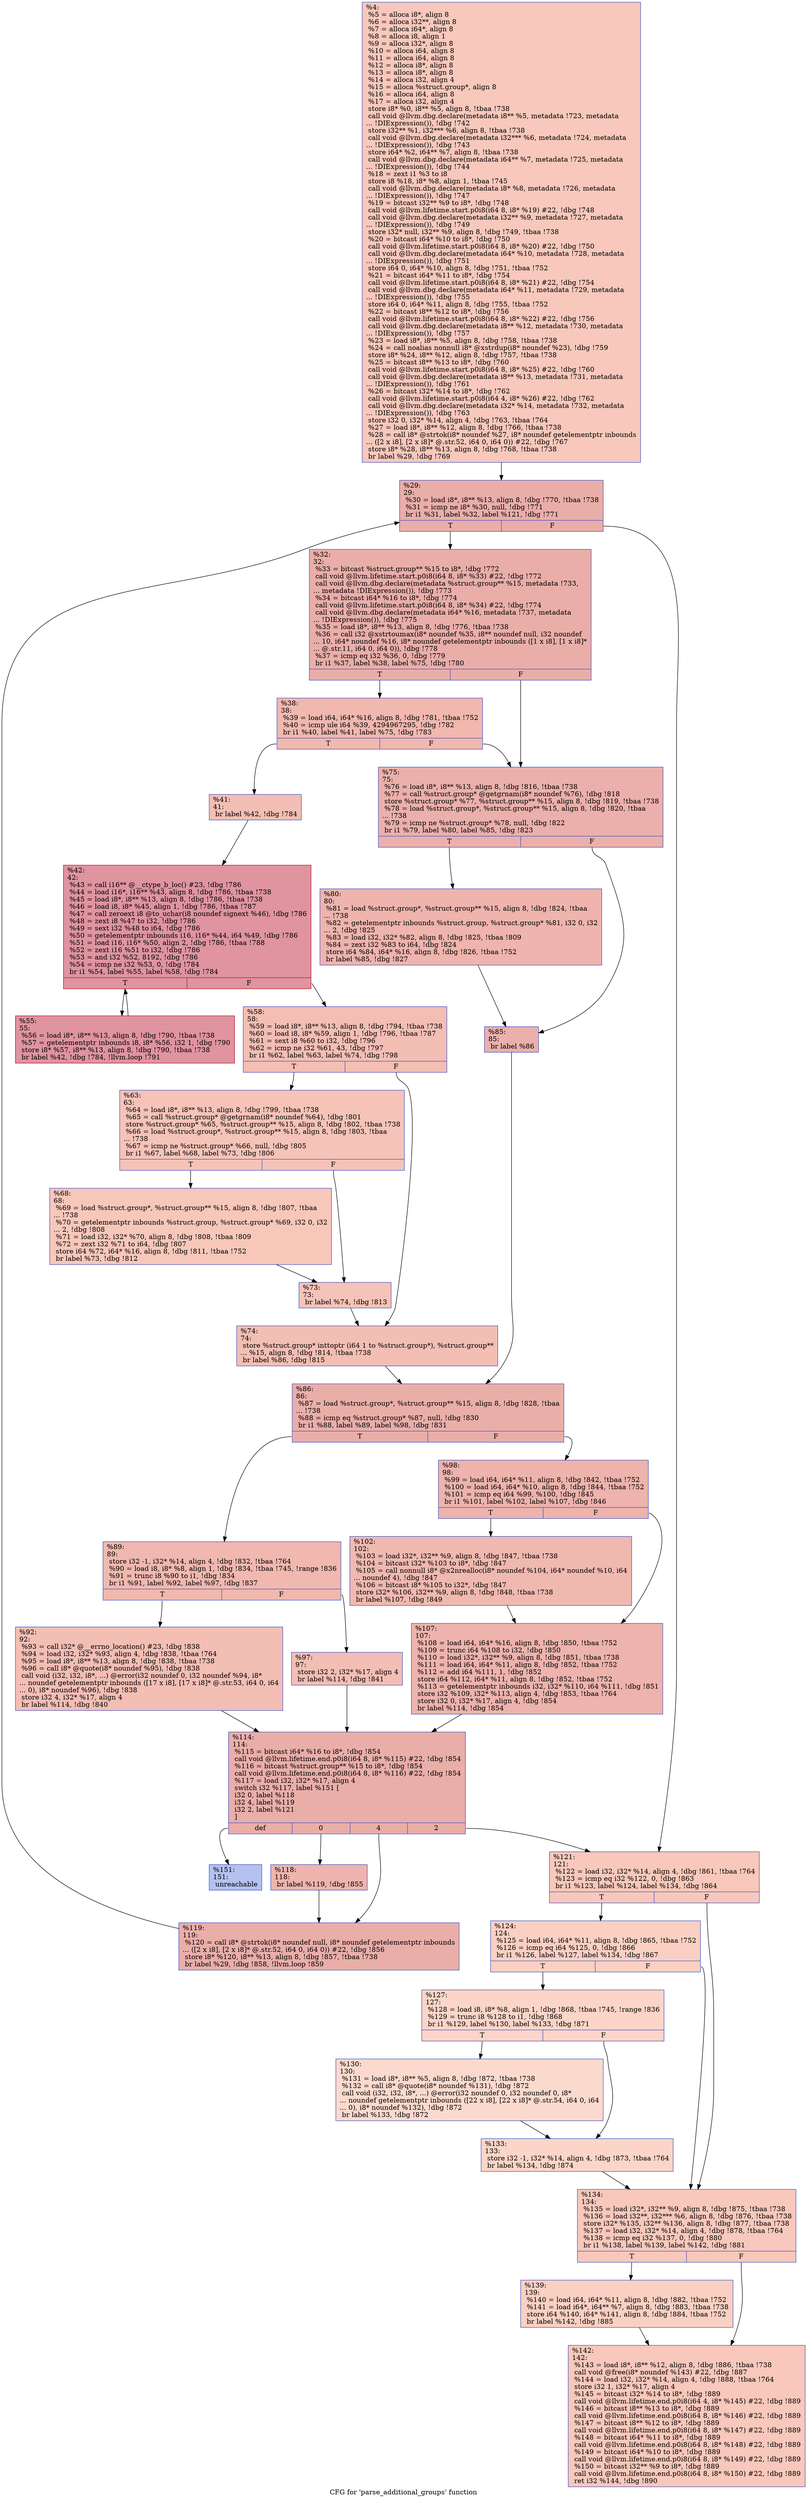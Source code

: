 digraph "CFG for 'parse_additional_groups' function" {
	label="CFG for 'parse_additional_groups' function";

	Node0x1016950 [shape=record,color="#3d50c3ff", style=filled, fillcolor="#ed836670",label="{%4:\l  %5 = alloca i8*, align 8\l  %6 = alloca i32**, align 8\l  %7 = alloca i64*, align 8\l  %8 = alloca i8, align 1\l  %9 = alloca i32*, align 8\l  %10 = alloca i64, align 8\l  %11 = alloca i64, align 8\l  %12 = alloca i8*, align 8\l  %13 = alloca i8*, align 8\l  %14 = alloca i32, align 4\l  %15 = alloca %struct.group*, align 8\l  %16 = alloca i64, align 8\l  %17 = alloca i32, align 4\l  store i8* %0, i8** %5, align 8, !tbaa !738\l  call void @llvm.dbg.declare(metadata i8** %5, metadata !723, metadata\l... !DIExpression()), !dbg !742\l  store i32** %1, i32*** %6, align 8, !tbaa !738\l  call void @llvm.dbg.declare(metadata i32*** %6, metadata !724, metadata\l... !DIExpression()), !dbg !743\l  store i64* %2, i64** %7, align 8, !tbaa !738\l  call void @llvm.dbg.declare(metadata i64** %7, metadata !725, metadata\l... !DIExpression()), !dbg !744\l  %18 = zext i1 %3 to i8\l  store i8 %18, i8* %8, align 1, !tbaa !745\l  call void @llvm.dbg.declare(metadata i8* %8, metadata !726, metadata\l... !DIExpression()), !dbg !747\l  %19 = bitcast i32** %9 to i8*, !dbg !748\l  call void @llvm.lifetime.start.p0i8(i64 8, i8* %19) #22, !dbg !748\l  call void @llvm.dbg.declare(metadata i32** %9, metadata !727, metadata\l... !DIExpression()), !dbg !749\l  store i32* null, i32** %9, align 8, !dbg !749, !tbaa !738\l  %20 = bitcast i64* %10 to i8*, !dbg !750\l  call void @llvm.lifetime.start.p0i8(i64 8, i8* %20) #22, !dbg !750\l  call void @llvm.dbg.declare(metadata i64* %10, metadata !728, metadata\l... !DIExpression()), !dbg !751\l  store i64 0, i64* %10, align 8, !dbg !751, !tbaa !752\l  %21 = bitcast i64* %11 to i8*, !dbg !754\l  call void @llvm.lifetime.start.p0i8(i64 8, i8* %21) #22, !dbg !754\l  call void @llvm.dbg.declare(metadata i64* %11, metadata !729, metadata\l... !DIExpression()), !dbg !755\l  store i64 0, i64* %11, align 8, !dbg !755, !tbaa !752\l  %22 = bitcast i8** %12 to i8*, !dbg !756\l  call void @llvm.lifetime.start.p0i8(i64 8, i8* %22) #22, !dbg !756\l  call void @llvm.dbg.declare(metadata i8** %12, metadata !730, metadata\l... !DIExpression()), !dbg !757\l  %23 = load i8*, i8** %5, align 8, !dbg !758, !tbaa !738\l  %24 = call noalias nonnull i8* @xstrdup(i8* noundef %23), !dbg !759\l  store i8* %24, i8** %12, align 8, !dbg !757, !tbaa !738\l  %25 = bitcast i8** %13 to i8*, !dbg !760\l  call void @llvm.lifetime.start.p0i8(i64 8, i8* %25) #22, !dbg !760\l  call void @llvm.dbg.declare(metadata i8** %13, metadata !731, metadata\l... !DIExpression()), !dbg !761\l  %26 = bitcast i32* %14 to i8*, !dbg !762\l  call void @llvm.lifetime.start.p0i8(i64 4, i8* %26) #22, !dbg !762\l  call void @llvm.dbg.declare(metadata i32* %14, metadata !732, metadata\l... !DIExpression()), !dbg !763\l  store i32 0, i32* %14, align 4, !dbg !763, !tbaa !764\l  %27 = load i8*, i8** %12, align 8, !dbg !766, !tbaa !738\l  %28 = call i8* @strtok(i8* noundef %27, i8* noundef getelementptr inbounds\l... ([2 x i8], [2 x i8]* @.str.52, i64 0, i64 0)) #22, !dbg !767\l  store i8* %28, i8** %13, align 8, !dbg !768, !tbaa !738\l  br label %29, !dbg !769\l}"];
	Node0x1016950 -> Node0x1017160;
	Node0x1017160 [shape=record,color="#3d50c3ff", style=filled, fillcolor="#d0473d70",label="{%29:\l29:                                               \l  %30 = load i8*, i8** %13, align 8, !dbg !770, !tbaa !738\l  %31 = icmp ne i8* %30, null, !dbg !771\l  br i1 %31, label %32, label %121, !dbg !771\l|{<s0>T|<s1>F}}"];
	Node0x1017160:s0 -> Node0x10171b0;
	Node0x1017160:s1 -> Node0x1042c70;
	Node0x10171b0 [shape=record,color="#3d50c3ff", style=filled, fillcolor="#d0473d70",label="{%32:\l32:                                               \l  %33 = bitcast %struct.group** %15 to i8*, !dbg !772\l  call void @llvm.lifetime.start.p0i8(i64 8, i8* %33) #22, !dbg !772\l  call void @llvm.dbg.declare(metadata %struct.group** %15, metadata !733,\l... metadata !DIExpression()), !dbg !773\l  %34 = bitcast i64* %16 to i8*, !dbg !774\l  call void @llvm.lifetime.start.p0i8(i64 8, i8* %34) #22, !dbg !774\l  call void @llvm.dbg.declare(metadata i64* %16, metadata !737, metadata\l... !DIExpression()), !dbg !775\l  %35 = load i8*, i8** %13, align 8, !dbg !776, !tbaa !738\l  %36 = call i32 @xstrtoumax(i8* noundef %35, i8** noundef null, i32 noundef\l... 10, i64* noundef %16, i8* noundef getelementptr inbounds ([1 x i8], [1 x i8]*\l... @.str.11, i64 0, i64 0)), !dbg !778\l  %37 = icmp eq i32 %36, 0, !dbg !779\l  br i1 %37, label %38, label %75, !dbg !780\l|{<s0>T|<s1>F}}"];
	Node0x10171b0:s0 -> Node0x1017200;
	Node0x10171b0:s1 -> Node0x1042860;
	Node0x1017200 [shape=record,color="#3d50c3ff", style=filled, fillcolor="#dc5d4a70",label="{%38:\l38:                                               \l  %39 = load i64, i64* %16, align 8, !dbg !781, !tbaa !752\l  %40 = icmp ule i64 %39, 4294967295, !dbg !782\l  br i1 %40, label %41, label %75, !dbg !783\l|{<s0>T|<s1>F}}"];
	Node0x1017200:s0 -> Node0x1017250;
	Node0x1017200:s1 -> Node0x1042860;
	Node0x1017250 [shape=record,color="#3d50c3ff", style=filled, fillcolor="#e36c5570",label="{%41:\l41:                                               \l  br label %42, !dbg !784\l}"];
	Node0x1017250 -> Node0x10172a0;
	Node0x10172a0 [shape=record,color="#b70d28ff", style=filled, fillcolor="#b70d2870",label="{%42:\l42:                                               \l  %43 = call i16** @__ctype_b_loc() #23, !dbg !786\l  %44 = load i16*, i16** %43, align 8, !dbg !786, !tbaa !738\l  %45 = load i8*, i8** %13, align 8, !dbg !786, !tbaa !738\l  %46 = load i8, i8* %45, align 1, !dbg !786, !tbaa !787\l  %47 = call zeroext i8 @to_uchar(i8 noundef signext %46), !dbg !786\l  %48 = zext i8 %47 to i32, !dbg !786\l  %49 = sext i32 %48 to i64, !dbg !786\l  %50 = getelementptr inbounds i16, i16* %44, i64 %49, !dbg !786\l  %51 = load i16, i16* %50, align 2, !dbg !786, !tbaa !788\l  %52 = zext i16 %51 to i32, !dbg !786\l  %53 = and i32 %52, 8192, !dbg !786\l  %54 = icmp ne i32 %53, 0, !dbg !784\l  br i1 %54, label %55, label %58, !dbg !784\l|{<s0>T|<s1>F}}"];
	Node0x10172a0:s0 -> Node0x10172f0;
	Node0x10172a0:s1 -> Node0x1017340;
	Node0x10172f0 [shape=record,color="#b70d28ff", style=filled, fillcolor="#b70d2870",label="{%55:\l55:                                               \l  %56 = load i8*, i8** %13, align 8, !dbg !790, !tbaa !738\l  %57 = getelementptr inbounds i8, i8* %56, i32 1, !dbg !790\l  store i8* %57, i8** %13, align 8, !dbg !790, !tbaa !738\l  br label %42, !dbg !784, !llvm.loop !791\l}"];
	Node0x10172f0 -> Node0x10172a0;
	Node0x1017340 [shape=record,color="#3d50c3ff", style=filled, fillcolor="#e36c5570",label="{%58:\l58:                                               \l  %59 = load i8*, i8** %13, align 8, !dbg !794, !tbaa !738\l  %60 = load i8, i8* %59, align 1, !dbg !796, !tbaa !787\l  %61 = sext i8 %60 to i32, !dbg !796\l  %62 = icmp ne i32 %61, 43, !dbg !797\l  br i1 %62, label %63, label %74, !dbg !798\l|{<s0>T|<s1>F}}"];
	Node0x1017340:s0 -> Node0x1017390;
	Node0x1017340:s1 -> Node0x1042810;
	Node0x1017390 [shape=record,color="#3d50c3ff", style=filled, fillcolor="#e8765c70",label="{%63:\l63:                                               \l  %64 = load i8*, i8** %13, align 8, !dbg !799, !tbaa !738\l  %65 = call %struct.group* @getgrnam(i8* noundef %64), !dbg !801\l  store %struct.group* %65, %struct.group** %15, align 8, !dbg !802, !tbaa !738\l  %66 = load %struct.group*, %struct.group** %15, align 8, !dbg !803, !tbaa\l... !738\l  %67 = icmp ne %struct.group* %66, null, !dbg !805\l  br i1 %67, label %68, label %73, !dbg !806\l|{<s0>T|<s1>F}}"];
	Node0x1017390:s0 -> Node0x1042770;
	Node0x1017390:s1 -> Node0x10427c0;
	Node0x1042770 [shape=record,color="#3d50c3ff", style=filled, fillcolor="#ec7f6370",label="{%68:\l68:                                               \l  %69 = load %struct.group*, %struct.group** %15, align 8, !dbg !807, !tbaa\l... !738\l  %70 = getelementptr inbounds %struct.group, %struct.group* %69, i32 0, i32\l... 2, !dbg !808\l  %71 = load i32, i32* %70, align 8, !dbg !808, !tbaa !809\l  %72 = zext i32 %71 to i64, !dbg !807\l  store i64 %72, i64* %16, align 8, !dbg !811, !tbaa !752\l  br label %73, !dbg !812\l}"];
	Node0x1042770 -> Node0x10427c0;
	Node0x10427c0 [shape=record,color="#3d50c3ff", style=filled, fillcolor="#e8765c70",label="{%73:\l73:                                               \l  br label %74, !dbg !813\l}"];
	Node0x10427c0 -> Node0x1042810;
	Node0x1042810 [shape=record,color="#3d50c3ff", style=filled, fillcolor="#e36c5570",label="{%74:\l74:                                               \l  store %struct.group* inttoptr (i64 1 to %struct.group*), %struct.group**\l... %15, align 8, !dbg !814, !tbaa !738\l  br label %86, !dbg !815\l}"];
	Node0x1042810 -> Node0x1042950;
	Node0x1042860 [shape=record,color="#3d50c3ff", style=filled, fillcolor="#d24b4070",label="{%75:\l75:                                               \l  %76 = load i8*, i8** %13, align 8, !dbg !816, !tbaa !738\l  %77 = call %struct.group* @getgrnam(i8* noundef %76), !dbg !818\l  store %struct.group* %77, %struct.group** %15, align 8, !dbg !819, !tbaa !738\l  %78 = load %struct.group*, %struct.group** %15, align 8, !dbg !820, !tbaa\l... !738\l  %79 = icmp ne %struct.group* %78, null, !dbg !822\l  br i1 %79, label %80, label %85, !dbg !823\l|{<s0>T|<s1>F}}"];
	Node0x1042860:s0 -> Node0x10428b0;
	Node0x1042860:s1 -> Node0x1042900;
	Node0x10428b0 [shape=record,color="#3d50c3ff", style=filled, fillcolor="#d8564670",label="{%80:\l80:                                               \l  %81 = load %struct.group*, %struct.group** %15, align 8, !dbg !824, !tbaa\l... !738\l  %82 = getelementptr inbounds %struct.group, %struct.group* %81, i32 0, i32\l... 2, !dbg !825\l  %83 = load i32, i32* %82, align 8, !dbg !825, !tbaa !809\l  %84 = zext i32 %83 to i64, !dbg !824\l  store i64 %84, i64* %16, align 8, !dbg !826, !tbaa !752\l  br label %85, !dbg !827\l}"];
	Node0x10428b0 -> Node0x1042900;
	Node0x1042900 [shape=record,color="#3d50c3ff", style=filled, fillcolor="#d24b4070",label="{%85:\l85:                                               \l  br label %86\l}"];
	Node0x1042900 -> Node0x1042950;
	Node0x1042950 [shape=record,color="#3d50c3ff", style=filled, fillcolor="#d0473d70",label="{%86:\l86:                                               \l  %87 = load %struct.group*, %struct.group** %15, align 8, !dbg !828, !tbaa\l... !738\l  %88 = icmp eq %struct.group* %87, null, !dbg !830\l  br i1 %88, label %89, label %98, !dbg !831\l|{<s0>T|<s1>F}}"];
	Node0x1042950:s0 -> Node0x10429a0;
	Node0x1042950:s1 -> Node0x1042a90;
	Node0x10429a0 [shape=record,color="#3d50c3ff", style=filled, fillcolor="#dc5d4a70",label="{%89:\l89:                                               \l  store i32 -1, i32* %14, align 4, !dbg !832, !tbaa !764\l  %90 = load i8, i8* %8, align 1, !dbg !834, !tbaa !745, !range !836\l  %91 = trunc i8 %90 to i1, !dbg !834\l  br i1 %91, label %92, label %97, !dbg !837\l|{<s0>T|<s1>F}}"];
	Node0x10429a0:s0 -> Node0x10429f0;
	Node0x10429a0:s1 -> Node0x1042a40;
	Node0x10429f0 [shape=record,color="#3d50c3ff", style=filled, fillcolor="#e36c5570",label="{%92:\l92:                                               \l  %93 = call i32* @__errno_location() #23, !dbg !838\l  %94 = load i32, i32* %93, align 4, !dbg !838, !tbaa !764\l  %95 = load i8*, i8** %13, align 8, !dbg !838, !tbaa !738\l  %96 = call i8* @quote(i8* noundef %95), !dbg !838\l  call void (i32, i32, i8*, ...) @error(i32 noundef 0, i32 noundef %94, i8*\l... noundef getelementptr inbounds ([17 x i8], [17 x i8]* @.str.53, i64 0, i64\l... 0), i8* noundef %96), !dbg !838\l  store i32 4, i32* %17, align 4\l  br label %114, !dbg !840\l}"];
	Node0x10429f0 -> Node0x1042b80;
	Node0x1042a40 [shape=record,color="#3d50c3ff", style=filled, fillcolor="#e36c5570",label="{%97:\l97:                                               \l  store i32 2, i32* %17, align 4\l  br label %114, !dbg !841\l}"];
	Node0x1042a40 -> Node0x1042b80;
	Node0x1042a90 [shape=record,color="#3d50c3ff", style=filled, fillcolor="#d6524470",label="{%98:\l98:                                               \l  %99 = load i64, i64* %11, align 8, !dbg !842, !tbaa !752\l  %100 = load i64, i64* %10, align 8, !dbg !844, !tbaa !752\l  %101 = icmp eq i64 %99, %100, !dbg !845\l  br i1 %101, label %102, label %107, !dbg !846\l|{<s0>T|<s1>F}}"];
	Node0x1042a90:s0 -> Node0x1042ae0;
	Node0x1042a90:s1 -> Node0x1042b30;
	Node0x1042ae0 [shape=record,color="#3d50c3ff", style=filled, fillcolor="#de614d70",label="{%102:\l102:                                              \l  %103 = load i32*, i32** %9, align 8, !dbg !847, !tbaa !738\l  %104 = bitcast i32* %103 to i8*, !dbg !847\l  %105 = call nonnull i8* @x2nrealloc(i8* noundef %104, i64* noundef %10, i64\l... noundef 4), !dbg !847\l  %106 = bitcast i8* %105 to i32*, !dbg !847\l  store i32* %106, i32** %9, align 8, !dbg !848, !tbaa !738\l  br label %107, !dbg !849\l}"];
	Node0x1042ae0 -> Node0x1042b30;
	Node0x1042b30 [shape=record,color="#3d50c3ff", style=filled, fillcolor="#d6524470",label="{%107:\l107:                                              \l  %108 = load i64, i64* %16, align 8, !dbg !850, !tbaa !752\l  %109 = trunc i64 %108 to i32, !dbg !850\l  %110 = load i32*, i32** %9, align 8, !dbg !851, !tbaa !738\l  %111 = load i64, i64* %11, align 8, !dbg !852, !tbaa !752\l  %112 = add i64 %111, 1, !dbg !852\l  store i64 %112, i64* %11, align 8, !dbg !852, !tbaa !752\l  %113 = getelementptr inbounds i32, i32* %110, i64 %111, !dbg !851\l  store i32 %109, i32* %113, align 4, !dbg !853, !tbaa !764\l  store i32 0, i32* %17, align 4, !dbg !854\l  br label %114, !dbg !854\l}"];
	Node0x1042b30 -> Node0x1042b80;
	Node0x1042b80 [shape=record,color="#3d50c3ff", style=filled, fillcolor="#d0473d70",label="{%114:\l114:                                              \l  %115 = bitcast i64* %16 to i8*, !dbg !854\l  call void @llvm.lifetime.end.p0i8(i64 8, i8* %115) #22, !dbg !854\l  %116 = bitcast %struct.group** %15 to i8*, !dbg !854\l  call void @llvm.lifetime.end.p0i8(i64 8, i8* %116) #22, !dbg !854\l  %117 = load i32, i32* %17, align 4\l  switch i32 %117, label %151 [\l    i32 0, label %118\l    i32 4, label %119\l    i32 2, label %121\l  ]\l|{<s0>def|<s1>0|<s2>4|<s3>2}}"];
	Node0x1042b80:s0 -> Node0x1042ef0;
	Node0x1042b80:s1 -> Node0x1042bd0;
	Node0x1042b80:s2 -> Node0x1042c20;
	Node0x1042b80:s3 -> Node0x1042c70;
	Node0x1042bd0 [shape=record,color="#3d50c3ff", style=filled, fillcolor="#d8564670",label="{%118:\l118:                                              \l  br label %119, !dbg !855\l}"];
	Node0x1042bd0 -> Node0x1042c20;
	Node0x1042c20 [shape=record,color="#3d50c3ff", style=filled, fillcolor="#d0473d70",label="{%119:\l119:                                              \l  %120 = call i8* @strtok(i8* noundef null, i8* noundef getelementptr inbounds\l... ([2 x i8], [2 x i8]* @.str.52, i64 0, i64 0)) #22, !dbg !856\l  store i8* %120, i8** %13, align 8, !dbg !857, !tbaa !738\l  br label %29, !dbg !858, !llvm.loop !859\l}"];
	Node0x1042c20 -> Node0x1017160;
	Node0x1042c70 [shape=record,color="#3d50c3ff", style=filled, fillcolor="#ed836670",label="{%121:\l121:                                              \l  %122 = load i32, i32* %14, align 4, !dbg !861, !tbaa !764\l  %123 = icmp eq i32 %122, 0, !dbg !863\l  br i1 %123, label %124, label %134, !dbg !864\l|{<s0>T|<s1>F}}"];
	Node0x1042c70:s0 -> Node0x1042cc0;
	Node0x1042c70:s1 -> Node0x1042e00;
	Node0x1042cc0 [shape=record,color="#3d50c3ff", style=filled, fillcolor="#f3947570",label="{%124:\l124:                                              \l  %125 = load i64, i64* %11, align 8, !dbg !865, !tbaa !752\l  %126 = icmp eq i64 %125, 0, !dbg !866\l  br i1 %126, label %127, label %134, !dbg !867\l|{<s0>T|<s1>F}}"];
	Node0x1042cc0:s0 -> Node0x1042d10;
	Node0x1042cc0:s1 -> Node0x1042e00;
	Node0x1042d10 [shape=record,color="#3d50c3ff", style=filled, fillcolor="#f5a08170",label="{%127:\l127:                                              \l  %128 = load i8, i8* %8, align 1, !dbg !868, !tbaa !745, !range !836\l  %129 = trunc i8 %128 to i1, !dbg !868\l  br i1 %129, label %130, label %133, !dbg !871\l|{<s0>T|<s1>F}}"];
	Node0x1042d10:s0 -> Node0x1042d60;
	Node0x1042d10:s1 -> Node0x1042db0;
	Node0x1042d60 [shape=record,color="#3d50c3ff", style=filled, fillcolor="#f7ac8e70",label="{%130:\l130:                                              \l  %131 = load i8*, i8** %5, align 8, !dbg !872, !tbaa !738\l  %132 = call i8* @quote(i8* noundef %131), !dbg !872\l  call void (i32, i32, i8*, ...) @error(i32 noundef 0, i32 noundef 0, i8*\l... noundef getelementptr inbounds ([22 x i8], [22 x i8]* @.str.54, i64 0, i64\l... 0), i8* noundef %132), !dbg !872\l  br label %133, !dbg !872\l}"];
	Node0x1042d60 -> Node0x1042db0;
	Node0x1042db0 [shape=record,color="#3d50c3ff", style=filled, fillcolor="#f5a08170",label="{%133:\l133:                                              \l  store i32 -1, i32* %14, align 4, !dbg !873, !tbaa !764\l  br label %134, !dbg !874\l}"];
	Node0x1042db0 -> Node0x1042e00;
	Node0x1042e00 [shape=record,color="#3d50c3ff", style=filled, fillcolor="#ed836670",label="{%134:\l134:                                              \l  %135 = load i32*, i32** %9, align 8, !dbg !875, !tbaa !738\l  %136 = load i32**, i32*** %6, align 8, !dbg !876, !tbaa !738\l  store i32* %135, i32** %136, align 8, !dbg !877, !tbaa !738\l  %137 = load i32, i32* %14, align 4, !dbg !878, !tbaa !764\l  %138 = icmp eq i32 %137, 0, !dbg !880\l  br i1 %138, label %139, label %142, !dbg !881\l|{<s0>T|<s1>F}}"];
	Node0x1042e00:s0 -> Node0x1042e50;
	Node0x1042e00:s1 -> Node0x1042ea0;
	Node0x1042e50 [shape=record,color="#3d50c3ff", style=filled, fillcolor="#f3947570",label="{%139:\l139:                                              \l  %140 = load i64, i64* %11, align 8, !dbg !882, !tbaa !752\l  %141 = load i64*, i64** %7, align 8, !dbg !883, !tbaa !738\l  store i64 %140, i64* %141, align 8, !dbg !884, !tbaa !752\l  br label %142, !dbg !885\l}"];
	Node0x1042e50 -> Node0x1042ea0;
	Node0x1042ea0 [shape=record,color="#3d50c3ff", style=filled, fillcolor="#ed836670",label="{%142:\l142:                                              \l  %143 = load i8*, i8** %12, align 8, !dbg !886, !tbaa !738\l  call void @free(i8* noundef %143) #22, !dbg !887\l  %144 = load i32, i32* %14, align 4, !dbg !888, !tbaa !764\l  store i32 1, i32* %17, align 4\l  %145 = bitcast i32* %14 to i8*, !dbg !889\l  call void @llvm.lifetime.end.p0i8(i64 4, i8* %145) #22, !dbg !889\l  %146 = bitcast i8** %13 to i8*, !dbg !889\l  call void @llvm.lifetime.end.p0i8(i64 8, i8* %146) #22, !dbg !889\l  %147 = bitcast i8** %12 to i8*, !dbg !889\l  call void @llvm.lifetime.end.p0i8(i64 8, i8* %147) #22, !dbg !889\l  %148 = bitcast i64* %11 to i8*, !dbg !889\l  call void @llvm.lifetime.end.p0i8(i64 8, i8* %148) #22, !dbg !889\l  %149 = bitcast i64* %10 to i8*, !dbg !889\l  call void @llvm.lifetime.end.p0i8(i64 8, i8* %149) #22, !dbg !889\l  %150 = bitcast i32** %9 to i8*, !dbg !889\l  call void @llvm.lifetime.end.p0i8(i64 8, i8* %150) #22, !dbg !889\l  ret i32 %144, !dbg !890\l}"];
	Node0x1042ef0 [shape=record,color="#3d50c3ff", style=filled, fillcolor="#5572df70",label="{%151:\l151:                                              \l  unreachable\l}"];
}
